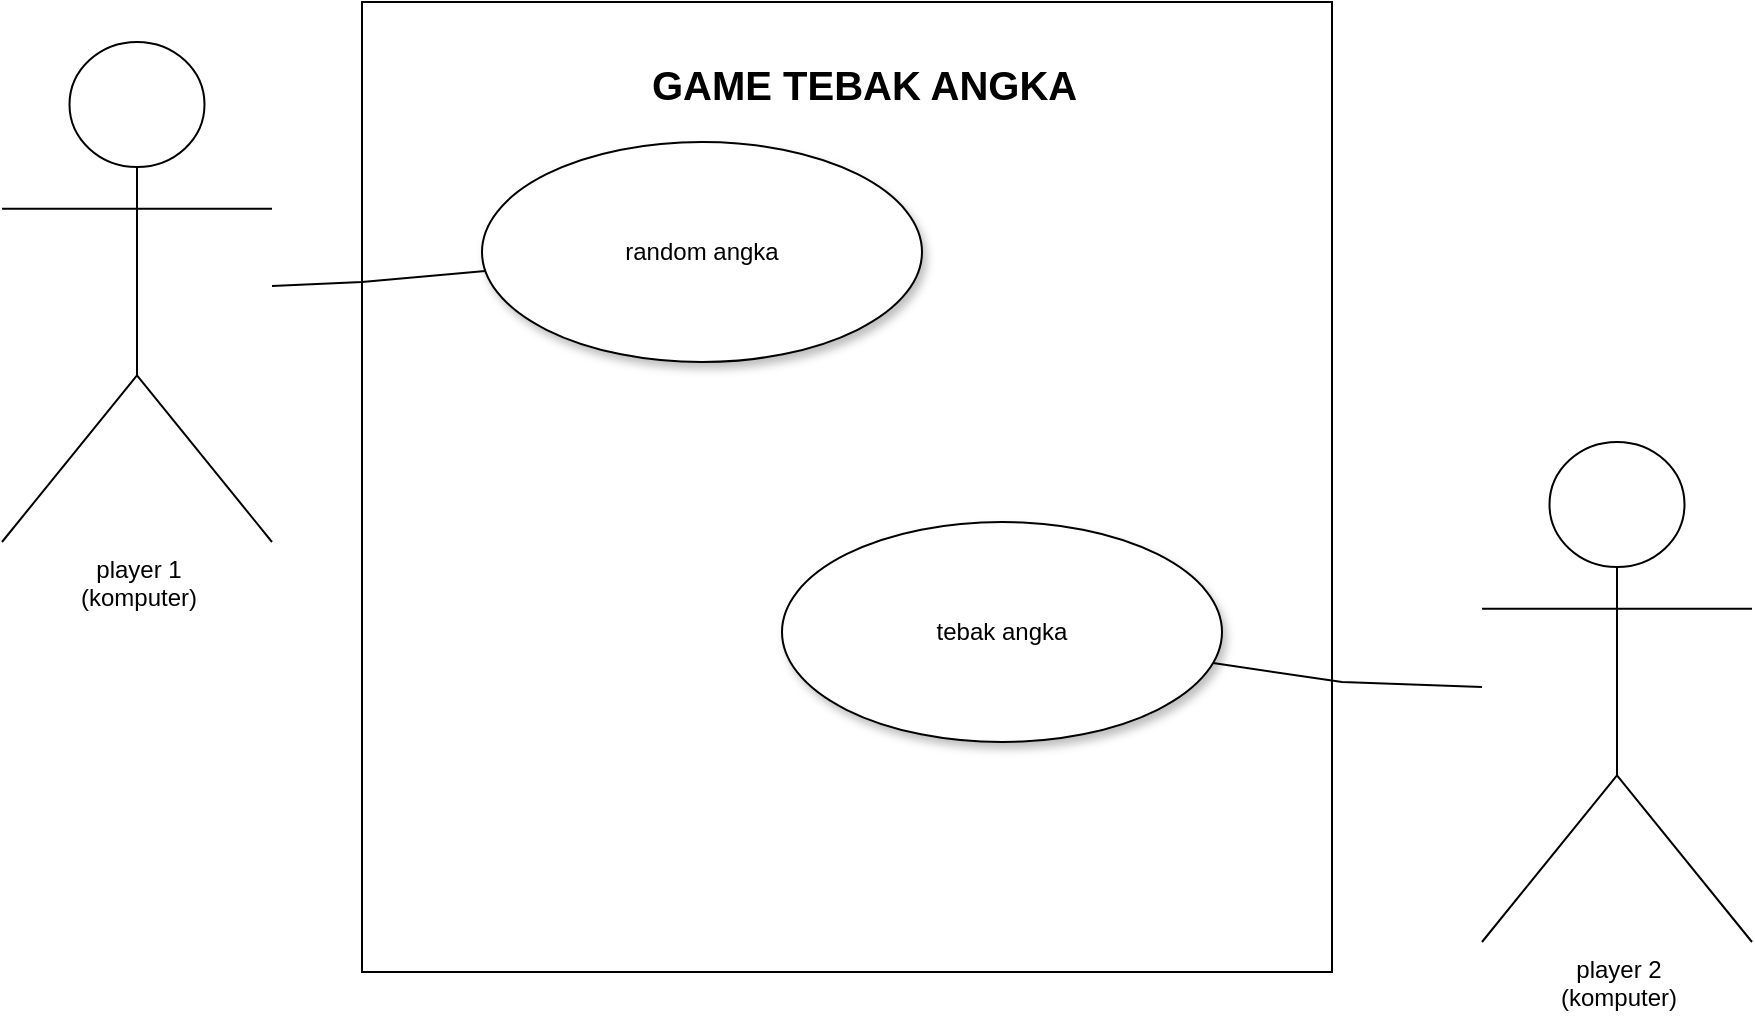 <mxfile version="21.6.8" type="github">
  <diagram name="Page-1" id="u4uDCLMYq_5bYv94T9LH">
    <mxGraphModel dx="1058" dy="615" grid="1" gridSize="10" guides="1" tooltips="1" connect="1" arrows="1" fold="1" page="1" pageScale="1" pageWidth="850" pageHeight="1100" math="0" shadow="0">
      <root>
        <mxCell id="0" />
        <mxCell id="1" parent="0" />
        <mxCell id="1C9X8QAiRxhgfS4oVWNk-2" value="" style="whiteSpace=wrap;html=1;aspect=fixed;fontStyle=5" vertex="1" parent="1">
          <mxGeometry x="180" y="80" width="485" height="485" as="geometry" />
        </mxCell>
        <mxCell id="1C9X8QAiRxhgfS4oVWNk-1" value="" style="ellipse;whiteSpace=wrap;html=1;shadow=1;" vertex="1" parent="1">
          <mxGeometry x="240" y="150" width="220" height="110" as="geometry" />
        </mxCell>
        <mxCell id="1C9X8QAiRxhgfS4oVWNk-5" value="tebak angka" style="ellipse;whiteSpace=wrap;html=1;shadow=1;" vertex="1" parent="1">
          <mxGeometry x="390" y="340" width="220" height="110" as="geometry" />
        </mxCell>
        <mxCell id="1C9X8QAiRxhgfS4oVWNk-9" value="&lt;div&gt;player 1&lt;/div&gt;&lt;div&gt;(komputer)&lt;br&gt;&lt;/div&gt;" style="shape=umlActor;verticalLabelPosition=bottom;verticalAlign=top;html=1;outlineConnect=0;" vertex="1" parent="1">
          <mxGeometry y="100" width="135" height="250" as="geometry" />
        </mxCell>
        <mxCell id="1C9X8QAiRxhgfS4oVWNk-10" value="&lt;div&gt;player 2&lt;/div&gt;&lt;div&gt;(komputer)&lt;br&gt;&lt;/div&gt;" style="shape=umlActor;verticalLabelPosition=bottom;verticalAlign=top;html=1;outlineConnect=0;" vertex="1" parent="1">
          <mxGeometry x="740" y="300" width="135" height="250" as="geometry" />
        </mxCell>
        <mxCell id="1C9X8QAiRxhgfS4oVWNk-14" value="random angka" style="text;html=1;strokeColor=none;fillColor=none;align=center;verticalAlign=middle;whiteSpace=wrap;rounded=0;" vertex="1" parent="1">
          <mxGeometry x="300" y="190" width="100" height="30" as="geometry" />
        </mxCell>
        <mxCell id="1C9X8QAiRxhgfS4oVWNk-17" value="" style="endArrow=none;html=1;rounded=0;" edge="1" parent="1" source="1C9X8QAiRxhgfS4oVWNk-5" target="1C9X8QAiRxhgfS4oVWNk-10">
          <mxGeometry width="50" height="50" relative="1" as="geometry">
            <mxPoint x="400" y="350" as="sourcePoint" />
            <mxPoint x="450" y="300" as="targetPoint" />
            <Array as="points">
              <mxPoint x="670" y="420" />
            </Array>
          </mxGeometry>
        </mxCell>
        <mxCell id="1C9X8QAiRxhgfS4oVWNk-18" value="" style="endArrow=none;html=1;rounded=0;" edge="1" parent="1" source="1C9X8QAiRxhgfS4oVWNk-9" target="1C9X8QAiRxhgfS4oVWNk-1">
          <mxGeometry width="50" height="50" relative="1" as="geometry">
            <mxPoint x="400" y="350" as="sourcePoint" />
            <mxPoint x="450" y="300" as="targetPoint" />
            <Array as="points">
              <mxPoint x="180" y="220" />
            </Array>
          </mxGeometry>
        </mxCell>
        <mxCell id="1C9X8QAiRxhgfS4oVWNk-27" value="&lt;div&gt;GAME TEBAK ANGKA&lt;/div&gt;&lt;div&gt;&lt;br&gt;&lt;/div&gt;" style="text;html=1;strokeColor=none;fillColor=none;spacing=5;spacingTop=-20;whiteSpace=wrap;overflow=hidden;rounded=0;fontStyle=1;fontSize=20;" vertex="1" parent="1">
          <mxGeometry x="320" y="120" width="250" height="120" as="geometry" />
        </mxCell>
      </root>
    </mxGraphModel>
  </diagram>
</mxfile>
